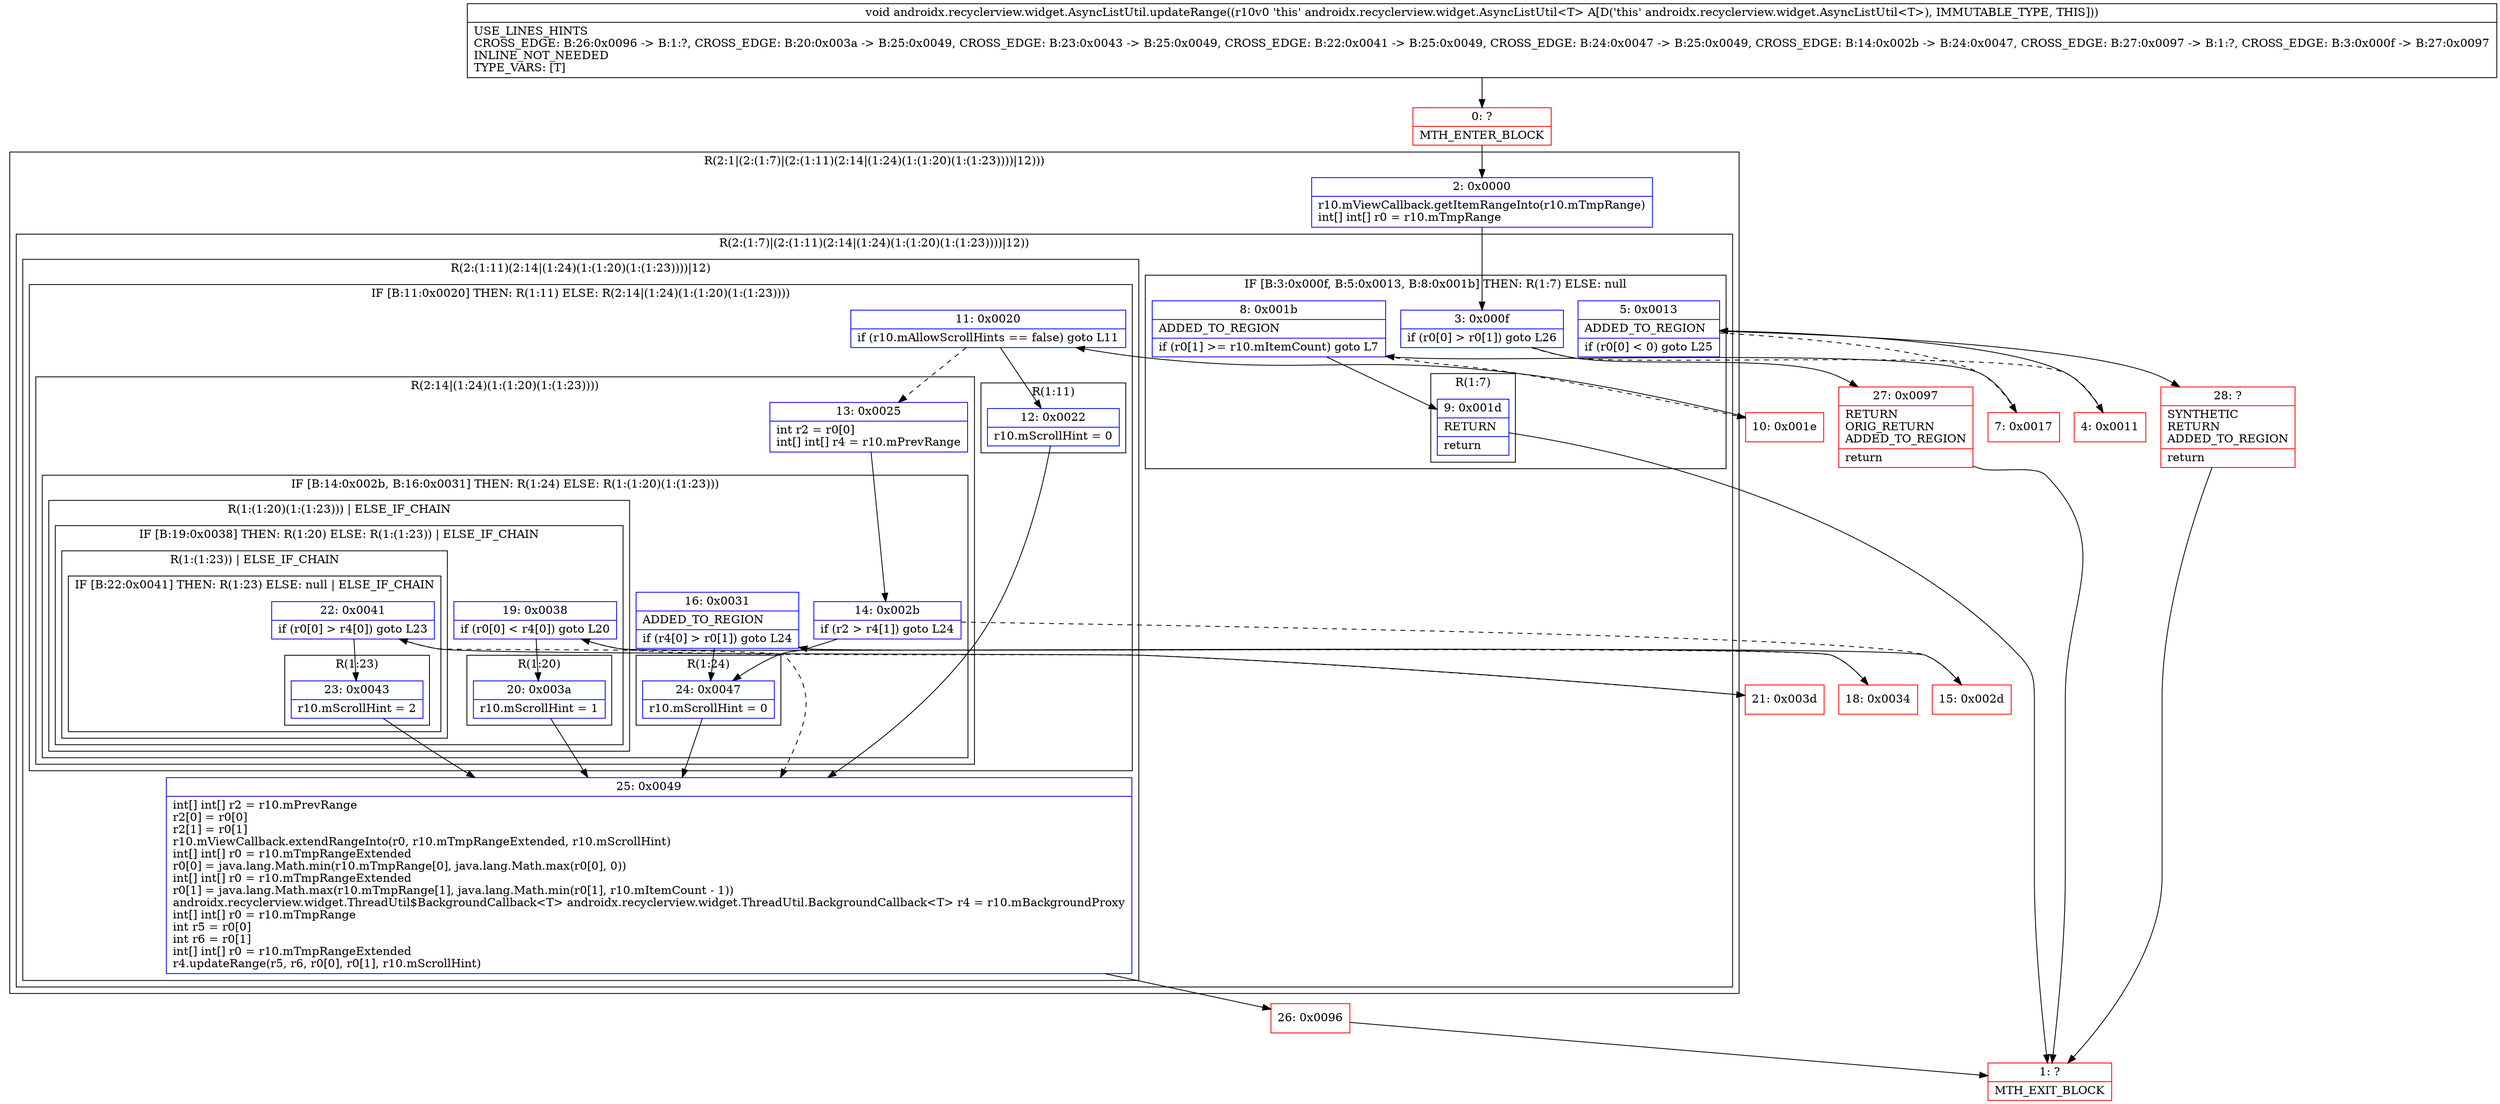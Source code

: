 digraph "CFG forandroidx.recyclerview.widget.AsyncListUtil.updateRange()V" {
subgraph cluster_Region_135943106 {
label = "R(2:1|(2:(1:7)|(2:(1:11)(2:14|(1:24)(1:(1:20)(1:(1:23))))|12)))";
node [shape=record,color=blue];
Node_2 [shape=record,label="{2\:\ 0x0000|r10.mViewCallback.getItemRangeInto(r10.mTmpRange)\lint[] int[] r0 = r10.mTmpRange\l}"];
subgraph cluster_Region_483565661 {
label = "R(2:(1:7)|(2:(1:11)(2:14|(1:24)(1:(1:20)(1:(1:23))))|12))";
node [shape=record,color=blue];
subgraph cluster_IfRegion_1148628006 {
label = "IF [B:3:0x000f, B:5:0x0013, B:8:0x001b] THEN: R(1:7) ELSE: null";
node [shape=record,color=blue];
Node_3 [shape=record,label="{3\:\ 0x000f|if (r0[0] \> r0[1]) goto L26\l}"];
Node_5 [shape=record,label="{5\:\ 0x0013|ADDED_TO_REGION\l|if (r0[0] \< 0) goto L25\l}"];
Node_8 [shape=record,label="{8\:\ 0x001b|ADDED_TO_REGION\l|if (r0[1] \>= r10.mItemCount) goto L7\l}"];
subgraph cluster_Region_1095542275 {
label = "R(1:7)";
node [shape=record,color=blue];
Node_9 [shape=record,label="{9\:\ 0x001d|RETURN\l|return\l}"];
}
}
subgraph cluster_Region_1818623051 {
label = "R(2:(1:11)(2:14|(1:24)(1:(1:20)(1:(1:23))))|12)";
node [shape=record,color=blue];
subgraph cluster_IfRegion_745022827 {
label = "IF [B:11:0x0020] THEN: R(1:11) ELSE: R(2:14|(1:24)(1:(1:20)(1:(1:23))))";
node [shape=record,color=blue];
Node_11 [shape=record,label="{11\:\ 0x0020|if (r10.mAllowScrollHints == false) goto L11\l}"];
subgraph cluster_Region_1299710286 {
label = "R(1:11)";
node [shape=record,color=blue];
Node_12 [shape=record,label="{12\:\ 0x0022|r10.mScrollHint = 0\l}"];
}
subgraph cluster_Region_445214560 {
label = "R(2:14|(1:24)(1:(1:20)(1:(1:23))))";
node [shape=record,color=blue];
Node_13 [shape=record,label="{13\:\ 0x0025|int r2 = r0[0]\lint[] int[] r4 = r10.mPrevRange\l}"];
subgraph cluster_IfRegion_385757596 {
label = "IF [B:14:0x002b, B:16:0x0031] THEN: R(1:24) ELSE: R(1:(1:20)(1:(1:23)))";
node [shape=record,color=blue];
Node_14 [shape=record,label="{14\:\ 0x002b|if (r2 \> r4[1]) goto L24\l}"];
Node_16 [shape=record,label="{16\:\ 0x0031|ADDED_TO_REGION\l|if (r4[0] \> r0[1]) goto L24\l}"];
subgraph cluster_Region_1143050484 {
label = "R(1:24)";
node [shape=record,color=blue];
Node_24 [shape=record,label="{24\:\ 0x0047|r10.mScrollHint = 0\l}"];
}
subgraph cluster_Region_1626950349 {
label = "R(1:(1:20)(1:(1:23))) | ELSE_IF_CHAIN\l";
node [shape=record,color=blue];
subgraph cluster_IfRegion_1277228226 {
label = "IF [B:19:0x0038] THEN: R(1:20) ELSE: R(1:(1:23)) | ELSE_IF_CHAIN\l";
node [shape=record,color=blue];
Node_19 [shape=record,label="{19\:\ 0x0038|if (r0[0] \< r4[0]) goto L20\l}"];
subgraph cluster_Region_223836356 {
label = "R(1:20)";
node [shape=record,color=blue];
Node_20 [shape=record,label="{20\:\ 0x003a|r10.mScrollHint = 1\l}"];
}
subgraph cluster_Region_11037265 {
label = "R(1:(1:23)) | ELSE_IF_CHAIN\l";
node [shape=record,color=blue];
subgraph cluster_IfRegion_1036416764 {
label = "IF [B:22:0x0041] THEN: R(1:23) ELSE: null | ELSE_IF_CHAIN\l";
node [shape=record,color=blue];
Node_22 [shape=record,label="{22\:\ 0x0041|if (r0[0] \> r4[0]) goto L23\l}"];
subgraph cluster_Region_1221000320 {
label = "R(1:23)";
node [shape=record,color=blue];
Node_23 [shape=record,label="{23\:\ 0x0043|r10.mScrollHint = 2\l}"];
}
}
}
}
}
}
}
}
Node_25 [shape=record,label="{25\:\ 0x0049|int[] int[] r2 = r10.mPrevRange\lr2[0] = r0[0]\lr2[1] = r0[1]\lr10.mViewCallback.extendRangeInto(r0, r10.mTmpRangeExtended, r10.mScrollHint)\lint[] int[] r0 = r10.mTmpRangeExtended\lr0[0] = java.lang.Math.min(r10.mTmpRange[0], java.lang.Math.max(r0[0], 0))\lint[] int[] r0 = r10.mTmpRangeExtended\lr0[1] = java.lang.Math.max(r10.mTmpRange[1], java.lang.Math.min(r0[1], r10.mItemCount \- 1))\landroidx.recyclerview.widget.ThreadUtil$BackgroundCallback\<T\> androidx.recyclerview.widget.ThreadUtil.BackgroundCallback\<T\> r4 = r10.mBackgroundProxy\lint[] int[] r0 = r10.mTmpRange\lint r5 = r0[0]\lint r6 = r0[1]\lint[] int[] r0 = r10.mTmpRangeExtended\lr4.updateRange(r5, r6, r0[0], r0[1], r10.mScrollHint)\l}"];
}
}
}
Node_0 [shape=record,color=red,label="{0\:\ ?|MTH_ENTER_BLOCK\l}"];
Node_4 [shape=record,color=red,label="{4\:\ 0x0011}"];
Node_7 [shape=record,color=red,label="{7\:\ 0x0017}"];
Node_1 [shape=record,color=red,label="{1\:\ ?|MTH_EXIT_BLOCK\l}"];
Node_10 [shape=record,color=red,label="{10\:\ 0x001e}"];
Node_26 [shape=record,color=red,label="{26\:\ 0x0096}"];
Node_15 [shape=record,color=red,label="{15\:\ 0x002d}"];
Node_18 [shape=record,color=red,label="{18\:\ 0x0034}"];
Node_21 [shape=record,color=red,label="{21\:\ 0x003d}"];
Node_28 [shape=record,color=red,label="{28\:\ ?|SYNTHETIC\lRETURN\lADDED_TO_REGION\l|return\l}"];
Node_27 [shape=record,color=red,label="{27\:\ 0x0097|RETURN\lORIG_RETURN\lADDED_TO_REGION\l|return\l}"];
MethodNode[shape=record,label="{void androidx.recyclerview.widget.AsyncListUtil.updateRange((r10v0 'this' androidx.recyclerview.widget.AsyncListUtil\<T\> A[D('this' androidx.recyclerview.widget.AsyncListUtil\<T\>), IMMUTABLE_TYPE, THIS]))  | USE_LINES_HINTS\lCROSS_EDGE: B:26:0x0096 \-\> B:1:?, CROSS_EDGE: B:20:0x003a \-\> B:25:0x0049, CROSS_EDGE: B:23:0x0043 \-\> B:25:0x0049, CROSS_EDGE: B:22:0x0041 \-\> B:25:0x0049, CROSS_EDGE: B:24:0x0047 \-\> B:25:0x0049, CROSS_EDGE: B:14:0x002b \-\> B:24:0x0047, CROSS_EDGE: B:27:0x0097 \-\> B:1:?, CROSS_EDGE: B:3:0x000f \-\> B:27:0x0097\lINLINE_NOT_NEEDED\lTYPE_VARS: [T]\l}"];
MethodNode -> Node_0;Node_2 -> Node_3;
Node_3 -> Node_4[style=dashed];
Node_3 -> Node_27;
Node_5 -> Node_7[style=dashed];
Node_5 -> Node_28;
Node_8 -> Node_9;
Node_8 -> Node_10[style=dashed];
Node_9 -> Node_1;
Node_11 -> Node_12;
Node_11 -> Node_13[style=dashed];
Node_12 -> Node_25;
Node_13 -> Node_14;
Node_14 -> Node_15[style=dashed];
Node_14 -> Node_24;
Node_16 -> Node_18[style=dashed];
Node_16 -> Node_24;
Node_24 -> Node_25;
Node_19 -> Node_20;
Node_19 -> Node_21[style=dashed];
Node_20 -> Node_25;
Node_22 -> Node_23;
Node_22 -> Node_25[style=dashed];
Node_23 -> Node_25;
Node_25 -> Node_26;
Node_0 -> Node_2;
Node_4 -> Node_5;
Node_7 -> Node_8;
Node_10 -> Node_11;
Node_26 -> Node_1;
Node_15 -> Node_16;
Node_18 -> Node_19;
Node_21 -> Node_22;
Node_28 -> Node_1;
Node_27 -> Node_1;
}

